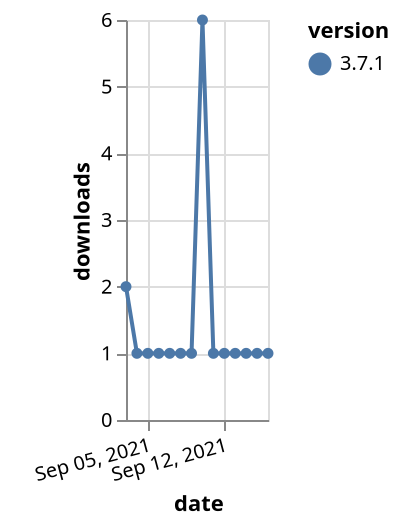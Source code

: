 {"$schema": "https://vega.github.io/schema/vega-lite/v5.json", "description": "A simple bar chart with embedded data.", "data": {"values": [{"date": "2021-09-03", "total": 498, "delta": 2, "version": "3.7.1"}, {"date": "2021-09-04", "total": 499, "delta": 1, "version": "3.7.1"}, {"date": "2021-09-05", "total": 500, "delta": 1, "version": "3.7.1"}, {"date": "2021-09-06", "total": 501, "delta": 1, "version": "3.7.1"}, {"date": "2021-09-07", "total": 502, "delta": 1, "version": "3.7.1"}, {"date": "2021-09-08", "total": 503, "delta": 1, "version": "3.7.1"}, {"date": "2021-09-09", "total": 504, "delta": 1, "version": "3.7.1"}, {"date": "2021-09-10", "total": 510, "delta": 6, "version": "3.7.1"}, {"date": "2021-09-11", "total": 511, "delta": 1, "version": "3.7.1"}, {"date": "2021-09-12", "total": 512, "delta": 1, "version": "3.7.1"}, {"date": "2021-09-13", "total": 513, "delta": 1, "version": "3.7.1"}, {"date": "2021-09-14", "total": 514, "delta": 1, "version": "3.7.1"}, {"date": "2021-09-15", "total": 515, "delta": 1, "version": "3.7.1"}, {"date": "2021-09-16", "total": 516, "delta": 1, "version": "3.7.1"}]}, "width": "container", "mark": {"type": "line", "point": {"filled": true}}, "encoding": {"x": {"field": "date", "type": "temporal", "timeUnit": "yearmonthdate", "title": "date", "axis": {"labelAngle": -15}}, "y": {"field": "delta", "type": "quantitative", "title": "downloads"}, "color": {"field": "version", "type": "nominal"}, "tooltip": {"field": "delta"}}}